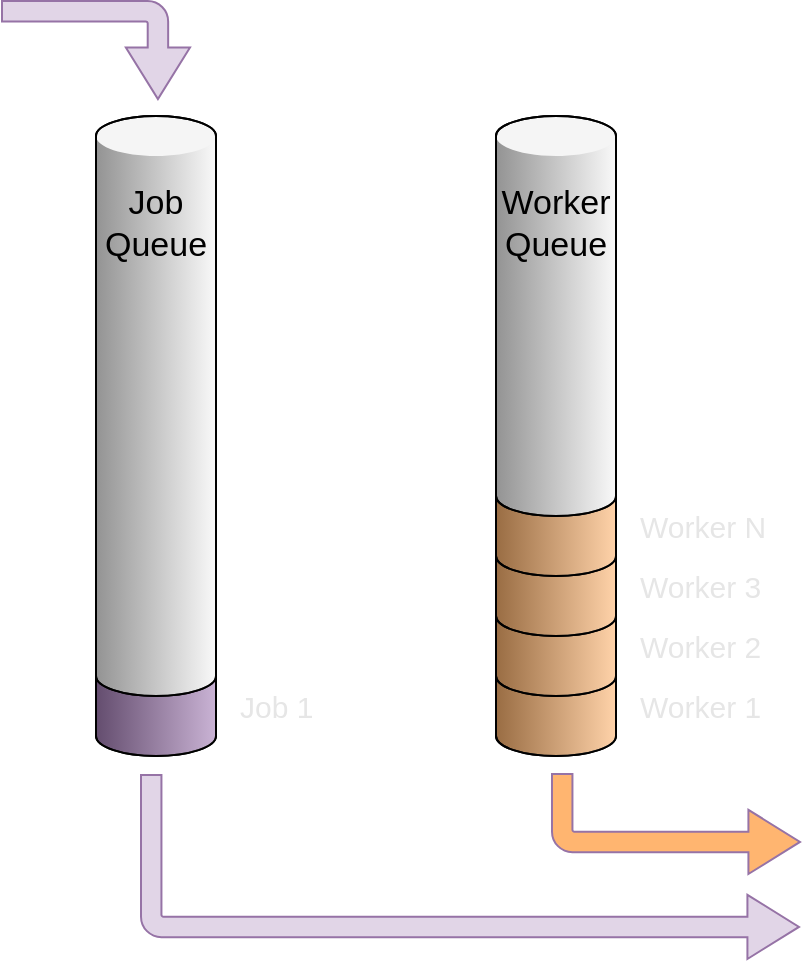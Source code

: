 <mxfile version="12.0.3" type="device" pages="1"><diagram id="2zMn2FsaC7kdF5afFAbw" name="Page-1"><mxGraphModel dx="981" dy="552" grid="1" gridSize="10" guides="1" tooltips="1" connect="1" arrows="1" fold="1" page="1" pageScale="1" pageWidth="827" pageHeight="1169" math="0" shadow="0"><root><mxCell id="0"/><mxCell id="1" parent="0"/><mxCell id="im4SeHbdAQUt0wqFELqQ-45" value="" style="group" vertex="1" connectable="0" parent="1"><mxGeometry x="120" y="540" width="60" height="340" as="geometry"/></mxCell><mxCell id="im4SeHbdAQUt0wqFELqQ-12" value="Job 1" style="verticalLabelPosition=middle;verticalAlign=middle;html=1;shape=mxgraph.infographic.cylinder;fillColor=#A680B8;strokeColor=#000000;shadow=0;align=left;labelPosition=right;spacingLeft=10;fontStyle=0;fontColor=#E6E6E6;fontSize=15;" vertex="1" parent="im4SeHbdAQUt0wqFELqQ-45"><mxGeometry y="290" width="60" height="50" as="geometry"/></mxCell><mxCell id="im4SeHbdAQUt0wqFELqQ-13" value="" style="verticalLabelPosition=middle;verticalAlign=middle;html=1;shape=mxgraph.infographic.cylinder;fillColor=#f5f5f5;strokeColor=#000000;shadow=0;align=left;labelPosition=right;spacingLeft=10;fontStyle=1;fontColor=#333333;" vertex="1" parent="im4SeHbdAQUt0wqFELqQ-45"><mxGeometry y="20" width="60" height="290" as="geometry"/></mxCell><mxCell id="im4SeHbdAQUt0wqFELqQ-33" value="&lt;div style=&quot;font-size: 17px;&quot;&gt;Job&lt;/div&gt;&lt;div style=&quot;font-size: 17px;&quot;&gt;Queue&lt;br style=&quot;font-size: 17px;&quot;&gt;&lt;/div&gt;" style="text;html=1;strokeColor=none;fillColor=none;align=center;verticalAlign=middle;whiteSpace=wrap;rounded=0;shadow=0;fontSize=17;" vertex="1" parent="im4SeHbdAQUt0wqFELqQ-45"><mxGeometry x="10" y="64" width="40" height="20" as="geometry"/></mxCell><mxCell id="im4SeHbdAQUt0wqFELqQ-47" value="Worker 1" style="verticalLabelPosition=middle;verticalAlign=middle;html=1;shape=mxgraph.infographic.cylinder;fillColor=#FFB570;strokeColor=#000000;shadow=0;align=left;labelPosition=right;spacingLeft=10;fontStyle=0;fontColor=#E6E6E6;fontSize=15;" vertex="1" parent="1"><mxGeometry x="320" y="830" width="60" height="50" as="geometry"/></mxCell><mxCell id="im4SeHbdAQUt0wqFELqQ-50" value="Worker 2" style="verticalLabelPosition=middle;verticalAlign=middle;html=1;shape=mxgraph.infographic.cylinder;fillColor=#FFB570;strokeColor=#000000;shadow=0;align=left;labelPosition=right;spacingLeft=10;fontStyle=0;fontColor=#E6E6E6;fontSize=15;" vertex="1" parent="1"><mxGeometry x="320" y="800" width="60" height="50" as="geometry"/></mxCell><mxCell id="im4SeHbdAQUt0wqFELqQ-51" value="Worker 3" style="verticalLabelPosition=middle;verticalAlign=middle;html=1;shape=mxgraph.infographic.cylinder;fillColor=#FFB570;strokeColor=#000000;shadow=0;align=left;labelPosition=right;spacingLeft=10;fontStyle=0;fontColor=#E6E6E6;fontSize=15;" vertex="1" parent="1"><mxGeometry x="320" y="770" width="60" height="50" as="geometry"/></mxCell><mxCell id="im4SeHbdAQUt0wqFELqQ-52" value="Worker N" style="verticalLabelPosition=middle;verticalAlign=middle;html=1;shape=mxgraph.infographic.cylinder;fillColor=#FFB570;strokeColor=#000000;shadow=0;align=left;labelPosition=right;spacingLeft=10;fontStyle=0;fontColor=#E6E6E6;fontSize=15;" vertex="1" parent="1"><mxGeometry x="320" y="740" width="60" height="50" as="geometry"/></mxCell><mxCell id="im4SeHbdAQUt0wqFELqQ-48" value="" style="verticalLabelPosition=middle;verticalAlign=middle;html=1;shape=mxgraph.infographic.cylinder;fillColor=#f5f5f5;strokeColor=#000000;shadow=0;align=left;labelPosition=right;spacingLeft=10;fontStyle=1;fontColor=#333333;" vertex="1" parent="1"><mxGeometry x="320" y="560" width="60" height="200" as="geometry"/></mxCell><mxCell id="im4SeHbdAQUt0wqFELqQ-53" value="&lt;div style=&quot;font-size: 17px;&quot;&gt;Worker&lt;/div&gt;&lt;div style=&quot;font-size: 17px;&quot;&gt;Queue&lt;/div&gt;" style="text;html=1;strokeColor=none;fillColor=none;align=center;verticalAlign=middle;whiteSpace=wrap;rounded=0;shadow=0;fontSize=17;" vertex="1" parent="1"><mxGeometry x="330" y="604" width="40" height="20" as="geometry"/></mxCell><mxCell id="im4SeHbdAQUt0wqFELqQ-54" value="" style="html=1;shadow=0;dashed=0;align=center;verticalAlign=middle;shape=mxgraph.arrows2.bendArrow;dy=5.11;dx=25.79;notch=0;arrowHead=32.07;rounded=1;strokeColor=#9673a6;fillColor=#e1d5e7;fontSize=17;rotation=90;" vertex="1" parent="1"><mxGeometry x="95.5" y="480" width="49" height="94" as="geometry"/></mxCell><mxCell id="im4SeHbdAQUt0wqFELqQ-58" value="" style="html=1;shadow=0;dashed=0;align=center;verticalAlign=middle;shape=mxgraph.arrows2.bendArrow;dy=5.11;dx=25.79;notch=0;arrowHead=32.07;rounded=1;strokeColor=#9673a6;fillColor=#e1d5e7;fontSize=17;rotation=90;flipH=1;direction=north;" vertex="1" parent="1"><mxGeometry x="261" y="771" width="92" height="329" as="geometry"/></mxCell><mxCell id="im4SeHbdAQUt0wqFELqQ-59" value="" style="html=1;shadow=0;dashed=0;align=center;verticalAlign=middle;shape=mxgraph.arrows2.bendArrow;dy=5.11;dx=25.79;notch=0;arrowHead=32.07;rounded=1;strokeColor=#9673a6;fillColor=#FFB570;fontSize=17;rotation=90;flipH=1;direction=north;" vertex="1" parent="1"><mxGeometry x="385" y="852" width="50" height="124" as="geometry"/></mxCell></root></mxGraphModel></diagram></mxfile>